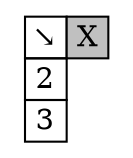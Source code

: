 digraph G {
    node [shape=plaintext]
    a[label=<<TABLE BORDER="0" CELLBORDER="1" CELLSPACING="0">
                           <TR><TD width="20" height="20" fixedsize="true">&#x2198;</TD>
                           		<TD width="20" height="20" fixedsize="true" BGCOLOR="gray">X</TD></TR>
                           <TR><TD width="20" height="20" fixedsize="true">2</TD></TR>
                           <TR><TD width="20" height="20" fixedsize="true">3</TD></TR>
              </TABLE>>];

  
}